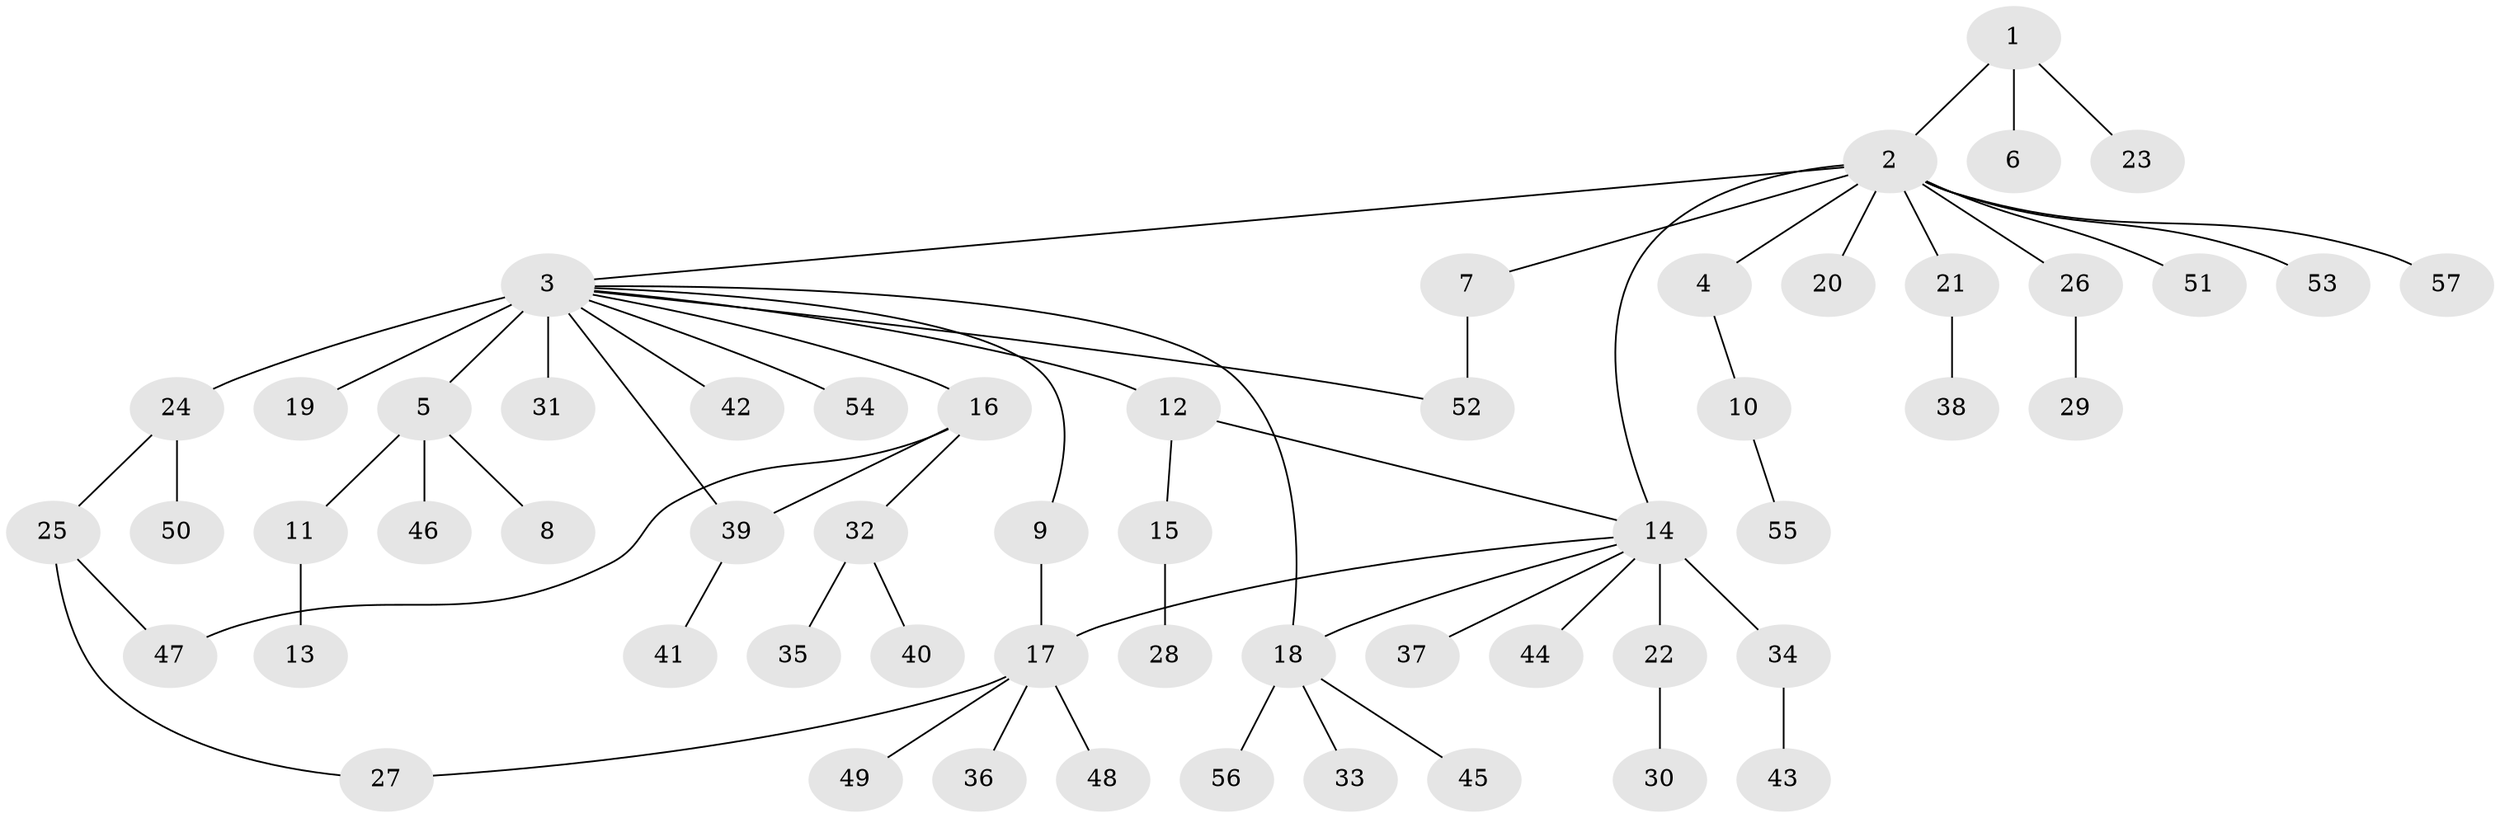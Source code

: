 // original degree distribution, {3: 0.0990990990990991, 12: 0.009009009009009009, 20: 0.009009009009009009, 5: 0.02702702702702703, 2: 0.1981981981981982, 4: 0.05405405405405406, 7: 0.009009009009009009, 6: 0.009009009009009009, 1: 0.5765765765765766, 9: 0.009009009009009009}
// Generated by graph-tools (version 1.1) at 2025/35/03/09/25 02:35:34]
// undirected, 57 vertices, 63 edges
graph export_dot {
graph [start="1"]
  node [color=gray90,style=filled];
  1;
  2;
  3;
  4;
  5;
  6;
  7;
  8;
  9;
  10;
  11;
  12;
  13;
  14;
  15;
  16;
  17;
  18;
  19;
  20;
  21;
  22;
  23;
  24;
  25;
  26;
  27;
  28;
  29;
  30;
  31;
  32;
  33;
  34;
  35;
  36;
  37;
  38;
  39;
  40;
  41;
  42;
  43;
  44;
  45;
  46;
  47;
  48;
  49;
  50;
  51;
  52;
  53;
  54;
  55;
  56;
  57;
  1 -- 2 [weight=1.0];
  1 -- 6 [weight=1.0];
  1 -- 23 [weight=1.0];
  2 -- 3 [weight=1.0];
  2 -- 4 [weight=1.0];
  2 -- 7 [weight=1.0];
  2 -- 14 [weight=1.0];
  2 -- 20 [weight=1.0];
  2 -- 21 [weight=1.0];
  2 -- 26 [weight=1.0];
  2 -- 51 [weight=1.0];
  2 -- 53 [weight=1.0];
  2 -- 57 [weight=1.0];
  3 -- 5 [weight=1.0];
  3 -- 9 [weight=1.0];
  3 -- 12 [weight=1.0];
  3 -- 16 [weight=1.0];
  3 -- 18 [weight=1.0];
  3 -- 19 [weight=7.0];
  3 -- 24 [weight=1.0];
  3 -- 31 [weight=1.0];
  3 -- 39 [weight=1.0];
  3 -- 42 [weight=1.0];
  3 -- 52 [weight=1.0];
  3 -- 54 [weight=1.0];
  4 -- 10 [weight=1.0];
  5 -- 8 [weight=1.0];
  5 -- 11 [weight=1.0];
  5 -- 46 [weight=1.0];
  7 -- 52 [weight=2.0];
  9 -- 17 [weight=1.0];
  10 -- 55 [weight=1.0];
  11 -- 13 [weight=2.0];
  12 -- 14 [weight=1.0];
  12 -- 15 [weight=1.0];
  14 -- 17 [weight=1.0];
  14 -- 18 [weight=1.0];
  14 -- 22 [weight=1.0];
  14 -- 34 [weight=7.0];
  14 -- 37 [weight=1.0];
  14 -- 44 [weight=1.0];
  15 -- 28 [weight=2.0];
  16 -- 32 [weight=1.0];
  16 -- 39 [weight=1.0];
  16 -- 47 [weight=1.0];
  17 -- 27 [weight=1.0];
  17 -- 36 [weight=1.0];
  17 -- 48 [weight=1.0];
  17 -- 49 [weight=1.0];
  18 -- 33 [weight=1.0];
  18 -- 45 [weight=1.0];
  18 -- 56 [weight=1.0];
  21 -- 38 [weight=1.0];
  22 -- 30 [weight=1.0];
  24 -- 25 [weight=1.0];
  24 -- 50 [weight=1.0];
  25 -- 27 [weight=1.0];
  25 -- 47 [weight=1.0];
  26 -- 29 [weight=1.0];
  32 -- 35 [weight=3.0];
  32 -- 40 [weight=1.0];
  34 -- 43 [weight=1.0];
  39 -- 41 [weight=1.0];
}
